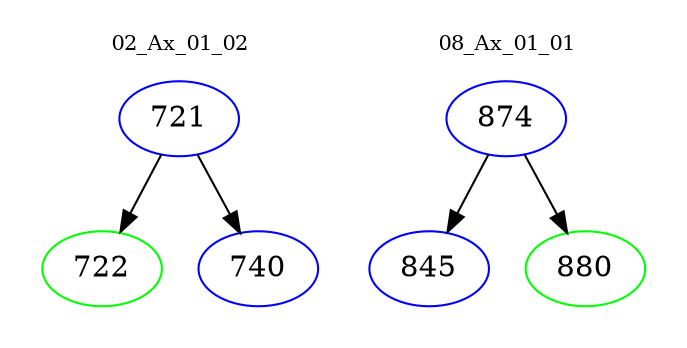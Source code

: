 digraph{
subgraph cluster_0 {
color = white
label = "02_Ax_01_02";
fontsize=10;
T0_721 [label="721", color="blue"]
T0_721 -> T0_722 [color="black"]
T0_722 [label="722", color="green"]
T0_721 -> T0_740 [color="black"]
T0_740 [label="740", color="blue"]
}
subgraph cluster_1 {
color = white
label = "08_Ax_01_01";
fontsize=10;
T1_874 [label="874", color="blue"]
T1_874 -> T1_845 [color="black"]
T1_845 [label="845", color="blue"]
T1_874 -> T1_880 [color="black"]
T1_880 [label="880", color="green"]
}
}
